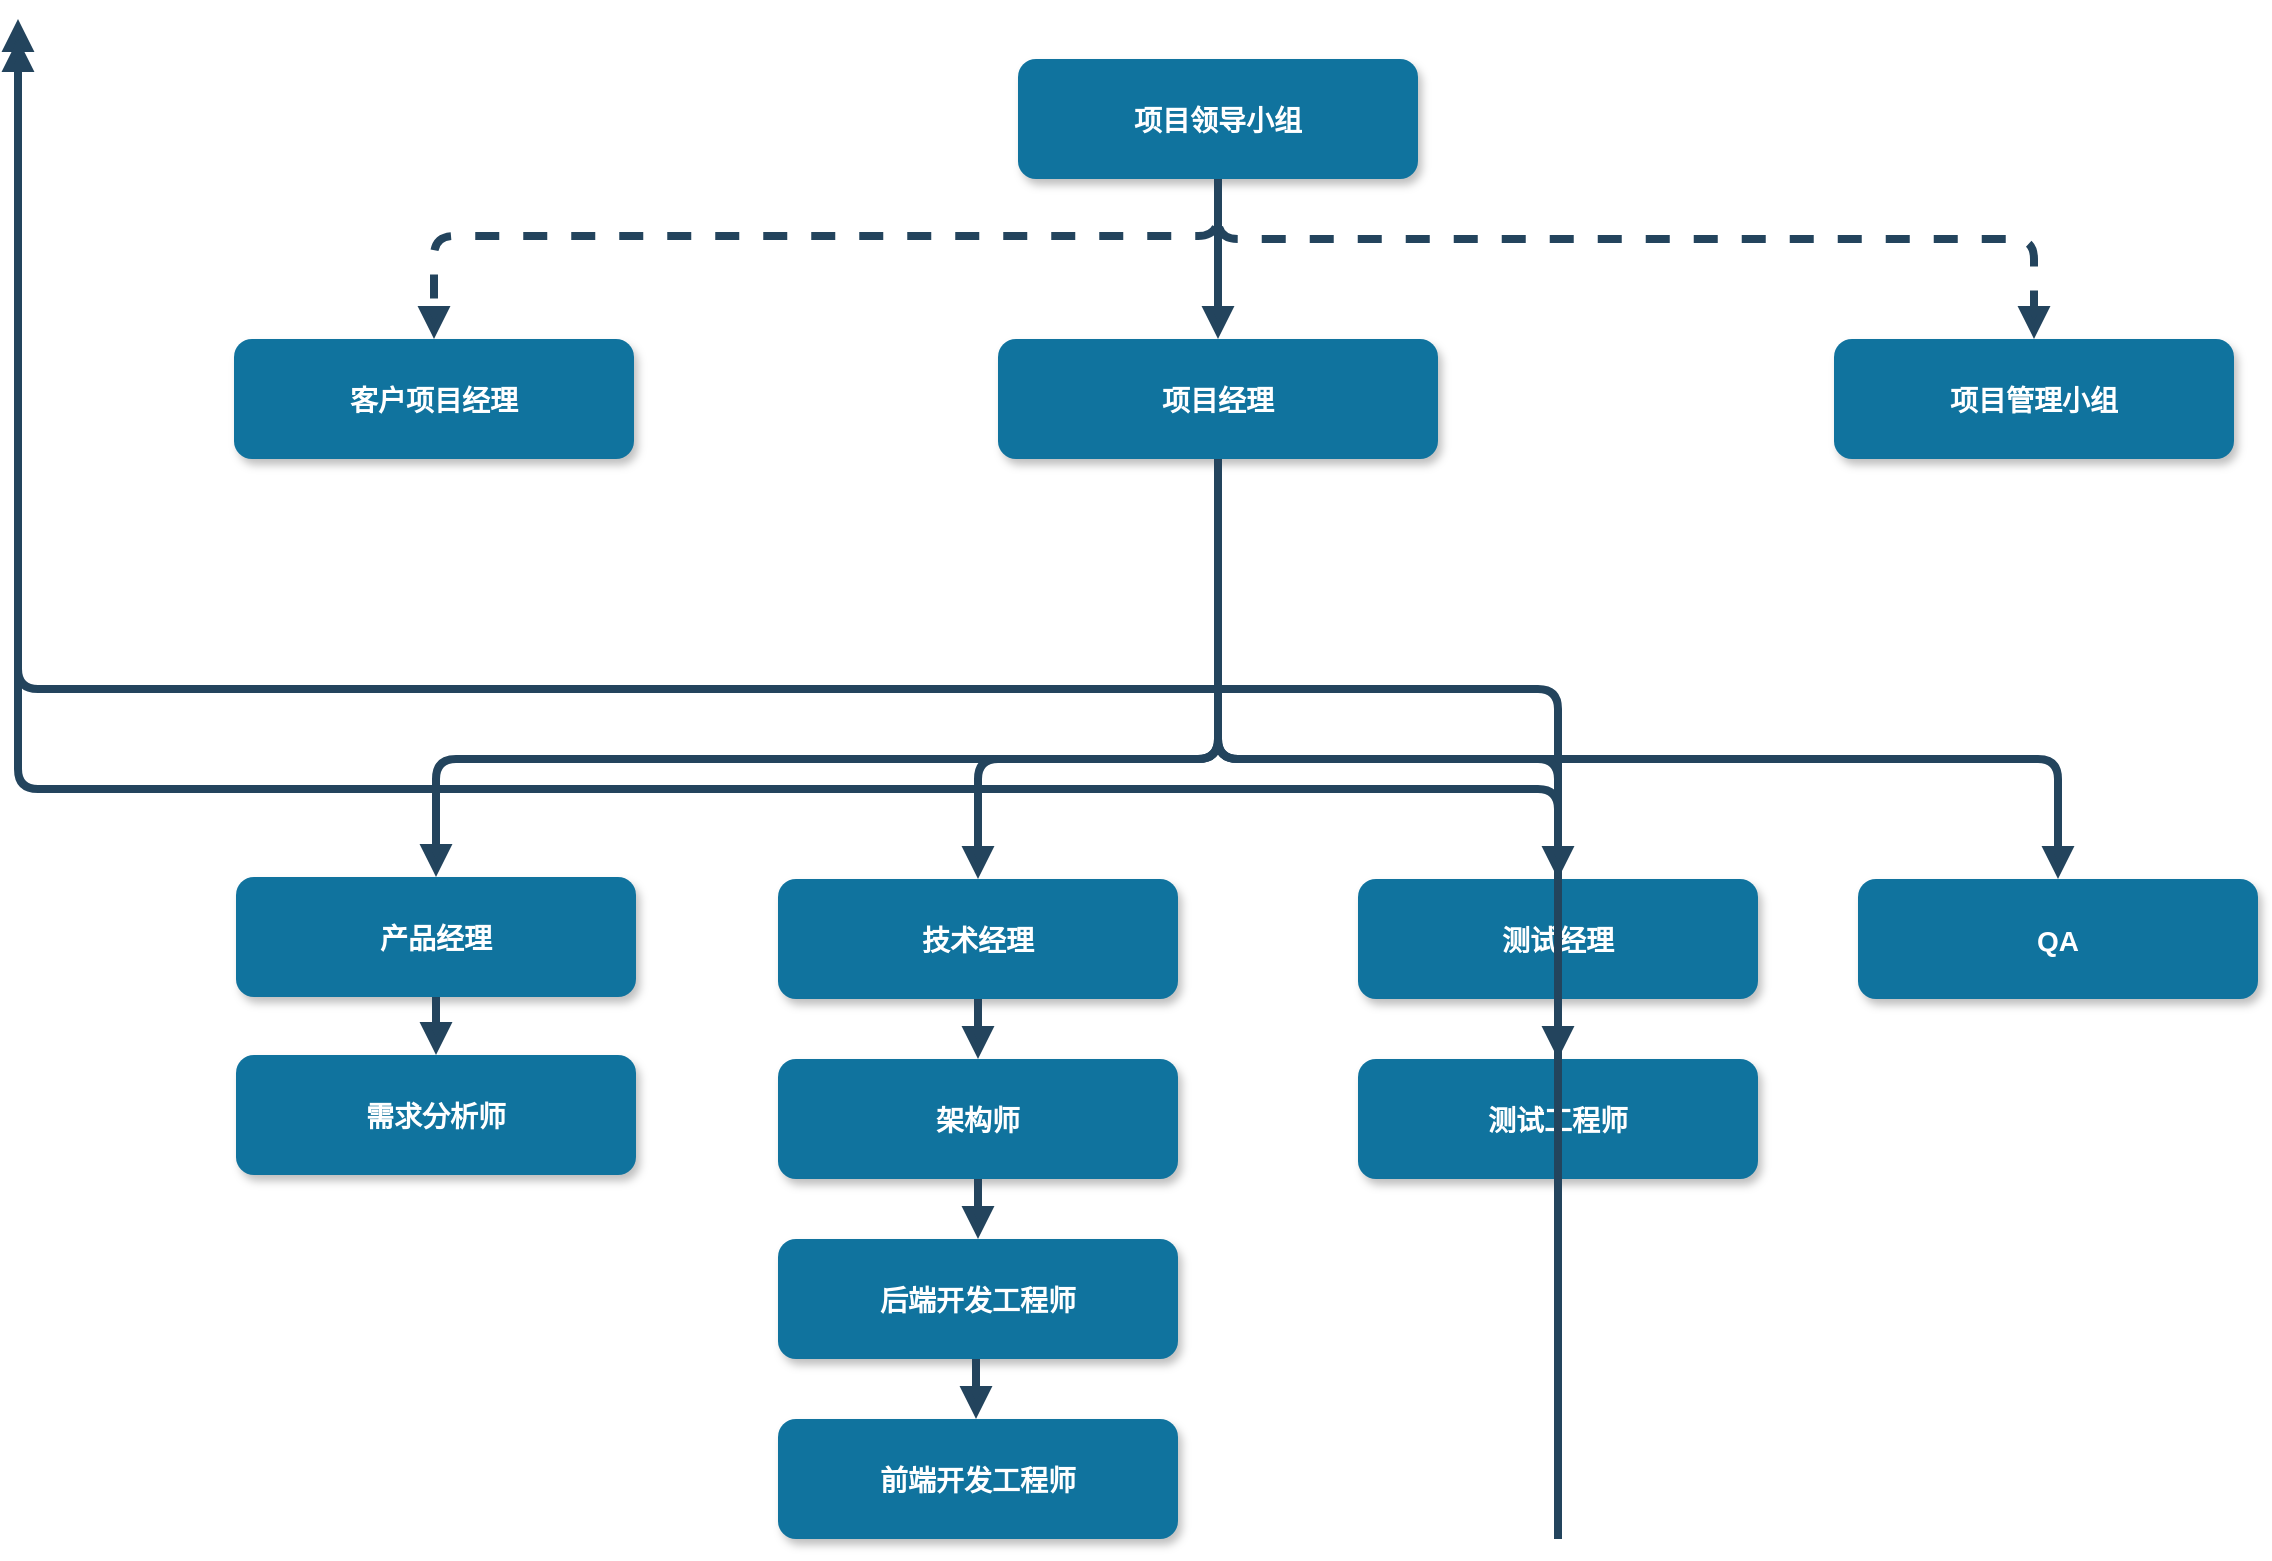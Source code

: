 <mxfile version="20.4.0" type="github" pages="2">
  <diagram name="组织架构" id="97916047-d0de-89f5-080d-49f4d83e522f">
    <mxGraphModel dx="1038" dy="547" grid="1" gridSize="10" guides="1" tooltips="1" connect="1" arrows="1" fold="1" page="1" pageScale="1.5" pageWidth="1169" pageHeight="827" background="none" math="0" shadow="0">
      <root>
        <mxCell id="0" />
        <mxCell id="1" parent="0" />
        <mxCell id="2" value="项目领导小组" style="rounded=1;fillColor=#10739E;strokeColor=none;shadow=1;gradientColor=none;fontStyle=1;fontColor=#FFFFFF;fontSize=14;" parent="1" vertex="1">
          <mxGeometry x="672" y="205.5" width="200" height="60" as="geometry" />
        </mxCell>
        <mxCell id="3" value="项目经理" style="rounded=1;fillColor=#10739E;strokeColor=none;shadow=1;gradientColor=none;fontStyle=1;fontColor=#FFFFFF;fontSize=14;" parent="1" vertex="1">
          <mxGeometry x="662" y="345.5" width="220" height="60" as="geometry" />
        </mxCell>
        <mxCell id="7" value="项目管理小组" style="rounded=1;fillColor=#10739E;strokeColor=none;shadow=1;gradientColor=none;fontStyle=1;fontColor=#FFFFFF;fontSize=14;" parent="1" vertex="1">
          <mxGeometry x="1080" y="345.5" width="200" height="60" as="geometry" />
        </mxCell>
        <mxCell id="8" value="产品经理" style="rounded=1;fillColor=#10739E;strokeColor=none;shadow=1;gradientColor=none;fontStyle=1;fontColor=#FFFFFF;fontSize=14;" parent="1" vertex="1">
          <mxGeometry x="281" y="614.5" width="200" height="60" as="geometry" />
        </mxCell>
        <mxCell id="9" value="需求分析师" style="rounded=1;fillColor=#10739E;strokeColor=none;shadow=1;gradientColor=none;fontStyle=1;fontColor=#FFFFFF;fontSize=14;" parent="1" vertex="1">
          <mxGeometry x="281" y="703.5" width="200" height="60" as="geometry" />
        </mxCell>
        <mxCell id="13" value="技术经理" style="rounded=1;fillColor=#10739E;strokeColor=none;shadow=1;gradientColor=none;fontStyle=1;fontColor=#FFFFFF;fontSize=14;" parent="1" vertex="1">
          <mxGeometry x="552" y="615.5" width="200" height="60" as="geometry" />
        </mxCell>
        <mxCell id="14" value="架构师" style="rounded=1;fillColor=#10739E;strokeColor=none;shadow=1;gradientColor=none;fontStyle=1;fontColor=#FFFFFF;fontSize=14;" parent="1" vertex="1">
          <mxGeometry x="552" y="705.5" width="200" height="60" as="geometry" />
        </mxCell>
        <mxCell id="15" value="后端开发工程师" style="rounded=1;fillColor=#10739E;strokeColor=none;shadow=1;gradientColor=none;fontStyle=1;fontColor=#FFFFFF;fontSize=14;" parent="1" vertex="1">
          <mxGeometry x="552" y="795.5" width="200" height="60" as="geometry" />
        </mxCell>
        <mxCell id="18" value="测试经理" style="rounded=1;fillColor=#10739E;strokeColor=none;shadow=1;gradientColor=none;fontStyle=1;fontColor=#FFFFFF;fontSize=14;" parent="1" vertex="1">
          <mxGeometry x="842" y="615.5" width="200" height="60" as="geometry" />
        </mxCell>
        <mxCell id="19" value="测试工程师" style="rounded=1;fillColor=#10739E;strokeColor=none;shadow=1;gradientColor=none;fontStyle=1;fontColor=#FFFFFF;fontSize=14;" parent="1" vertex="1">
          <mxGeometry x="842" y="705.5" width="200" height="60" as="geometry" />
        </mxCell>
        <mxCell id="23" value="QA" style="rounded=1;fillColor=#10739E;strokeColor=none;shadow=1;gradientColor=none;fontStyle=1;fontColor=#FFFFFF;fontSize=14;" parent="1" vertex="1">
          <mxGeometry x="1092" y="615.5" width="200" height="60" as="geometry" />
        </mxCell>
        <mxCell id="29" value="" style="edgeStyle=elbowEdgeStyle;elbow=vertical;strokeWidth=4;endArrow=block;endFill=1;fontStyle=1;strokeColor=#23445D;" parent="1" source="2" target="3" edge="1">
          <mxGeometry x="22" y="165.5" width="100" height="100" as="geometry">
            <mxPoint x="22" y="265.5" as="sourcePoint" />
            <mxPoint x="122" y="165.5" as="targetPoint" />
          </mxGeometry>
        </mxCell>
        <mxCell id="33" value="" style="edgeStyle=elbowEdgeStyle;elbow=vertical;strokeWidth=4;endArrow=block;endFill=1;fontStyle=1;dashed=1;strokeColor=#23445D;" parent="1" source="2" target="7" edge="1">
          <mxGeometry x="22" y="165.5" width="100" height="100" as="geometry">
            <mxPoint x="22" y="265.5" as="sourcePoint" />
            <mxPoint x="122" y="165.5" as="targetPoint" />
            <Array as="points">
              <mxPoint x="1062" y="295.5" />
            </Array>
          </mxGeometry>
        </mxCell>
        <mxCell id="34" value="" style="edgeStyle=elbowEdgeStyle;elbow=vertical;strokeWidth=4;endArrow=block;endFill=1;fontStyle=1;strokeColor=#23445D;" parent="1" source="3" target="8" edge="1">
          <mxGeometry x="22" y="165.5" width="100" height="100" as="geometry">
            <mxPoint x="22" y="265.5" as="sourcePoint" />
            <mxPoint x="122" y="165.5" as="targetPoint" />
            <Array as="points">
              <mxPoint x="552" y="555.5" />
            </Array>
          </mxGeometry>
        </mxCell>
        <mxCell id="37" value="" style="edgeStyle=elbowEdgeStyle;elbow=vertical;strokeWidth=4;endArrow=block;endFill=1;fontStyle=1;strokeColor=#23445D;" parent="1" source="3" target="23" edge="1">
          <mxGeometry x="22" y="165.5" width="100" height="100" as="geometry">
            <mxPoint x="22" y="265.5" as="sourcePoint" />
            <mxPoint x="122" y="165.5" as="targetPoint" />
            <Array as="points">
              <mxPoint x="972" y="555.5" />
            </Array>
          </mxGeometry>
        </mxCell>
        <mxCell id="38" value="" style="edgeStyle=elbowEdgeStyle;elbow=vertical;strokeWidth=4;endArrow=block;endFill=1;fontStyle=1;strokeColor=#23445D;" parent="1" source="8" target="9" edge="1">
          <mxGeometry x="62" y="165.5" width="100" height="100" as="geometry">
            <mxPoint x="62" y="265.5" as="sourcePoint" />
            <mxPoint x="162" y="165.5" as="targetPoint" />
          </mxGeometry>
        </mxCell>
        <mxCell id="42" value="" style="edgeStyle=elbowEdgeStyle;elbow=vertical;strokeWidth=4;endArrow=block;endFill=1;fontStyle=1;strokeColor=#23445D;" parent="1" source="13" target="14" edge="1">
          <mxGeometry x="62" y="165.5" width="100" height="100" as="geometry">
            <mxPoint x="62" y="265.5" as="sourcePoint" />
            <mxPoint x="162" y="165.5" as="targetPoint" />
          </mxGeometry>
        </mxCell>
        <mxCell id="43" value="" style="edgeStyle=elbowEdgeStyle;elbow=vertical;strokeWidth=4;endArrow=block;endFill=1;fontStyle=1;strokeColor=#23445D;" parent="1" source="14" target="15" edge="1">
          <mxGeometry x="62" y="175.5" width="100" height="100" as="geometry">
            <mxPoint x="62" y="275.5" as="sourcePoint" />
            <mxPoint x="162" y="175.5" as="targetPoint" />
          </mxGeometry>
        </mxCell>
        <mxCell id="46" value="" style="edgeStyle=elbowEdgeStyle;elbow=vertical;strokeWidth=4;endArrow=block;endFill=1;fontStyle=1;strokeColor=#23445D;" parent="1" source="18" target="19" edge="1">
          <mxGeometry x="72" y="165.5" width="100" height="100" as="geometry">
            <mxPoint x="72" y="265.5" as="sourcePoint" />
            <mxPoint x="172" y="165.5" as="targetPoint" />
          </mxGeometry>
        </mxCell>
        <mxCell id="48" value="" style="edgeStyle=elbowEdgeStyle;elbow=vertical;strokeWidth=4;endArrow=block;endFill=1;fontStyle=1;strokeColor=#23445D;" parent="1" target="21" edge="1">
          <mxGeometry x="72" y="185.5" width="100" height="100" as="geometry">
            <mxPoint x="942" y="855.5" as="sourcePoint" />
            <mxPoint x="172" y="185.5" as="targetPoint" />
          </mxGeometry>
        </mxCell>
        <mxCell id="49" value="" style="edgeStyle=elbowEdgeStyle;elbow=vertical;strokeWidth=4;endArrow=block;endFill=1;fontStyle=1;strokeColor=#23445D;" parent="1" target="22" edge="1">
          <mxGeometry x="72" y="195.5" width="100" height="100" as="geometry">
            <mxPoint x="942" y="945.5" as="sourcePoint" />
            <mxPoint x="172" y="195.5" as="targetPoint" />
          </mxGeometry>
        </mxCell>
        <mxCell id="54" value="" style="edgeStyle=elbowEdgeStyle;elbow=vertical;strokeWidth=4;endArrow=block;endFill=1;fontStyle=1;strokeColor=#23445D;" parent="1" source="3" target="13" edge="1">
          <mxGeometry x="22" y="165.5" width="100" height="100" as="geometry">
            <mxPoint x="22" y="265.5" as="sourcePoint" />
            <mxPoint x="122" y="165.5" as="targetPoint" />
            <Array as="points">
              <mxPoint x="652" y="555.5" />
            </Array>
          </mxGeometry>
        </mxCell>
        <mxCell id="55" value="" style="edgeStyle=elbowEdgeStyle;elbow=vertical;strokeWidth=4;endArrow=block;endFill=1;fontStyle=1;strokeColor=#23445D;" parent="1" source="3" target="18" edge="1">
          <mxGeometry x="22" y="165.5" width="100" height="100" as="geometry">
            <mxPoint x="22" y="265.5" as="sourcePoint" />
            <mxPoint x="122" y="165.5" as="targetPoint" />
            <Array as="points">
              <mxPoint x="942" y="555.5" />
            </Array>
          </mxGeometry>
        </mxCell>
        <mxCell id="2ZdTbuTW2iWV9-Ta_4-5-55" value="前端开发工程师" style="rounded=1;fillColor=#10739E;strokeColor=none;shadow=1;gradientColor=none;fontStyle=1;fontColor=#FFFFFF;fontSize=14;" vertex="1" parent="1">
          <mxGeometry x="552" y="885.5" width="200" height="60" as="geometry" />
        </mxCell>
        <mxCell id="2ZdTbuTW2iWV9-Ta_4-5-58" value="" style="edgeStyle=elbowEdgeStyle;elbow=vertical;strokeWidth=4;endArrow=block;endFill=1;fontStyle=1;strokeColor=#23445D;" edge="1" parent="1">
          <mxGeometry x="61" y="265.5" width="100" height="100" as="geometry">
            <mxPoint x="651" y="855.5" as="sourcePoint" />
            <mxPoint x="651" y="885.5" as="targetPoint" />
          </mxGeometry>
        </mxCell>
        <mxCell id="2ZdTbuTW2iWV9-Ta_4-5-59" value="" style="edgeStyle=elbowEdgeStyle;elbow=vertical;strokeWidth=4;endArrow=block;endFill=1;fontStyle=1;dashed=1;strokeColor=#23445D;entryX=0.5;entryY=0;entryDx=0;entryDy=0;exitX=0.5;exitY=1;exitDx=0;exitDy=0;" edge="1" parent="1" source="2" target="2ZdTbuTW2iWV9-Ta_4-5-60">
          <mxGeometry x="-450" y="204" width="100" height="100" as="geometry">
            <mxPoint x="770" y="294" as="sourcePoint" />
            <mxPoint x="420" y="340" as="targetPoint" />
            <Array as="points">
              <mxPoint x="530" y="294" />
            </Array>
          </mxGeometry>
        </mxCell>
        <mxCell id="2ZdTbuTW2iWV9-Ta_4-5-60" value="客户项目经理" style="rounded=1;fillColor=#10739E;strokeColor=none;shadow=1;gradientColor=none;fontStyle=1;fontColor=#FFFFFF;fontSize=14;" vertex="1" parent="1">
          <mxGeometry x="280" y="345.5" width="200" height="60" as="geometry" />
        </mxCell>
      </root>
    </mxGraphModel>
  </diagram>
  <diagram name="项目组成员" id="5OrGie-fMNYxFhnlQmPq">
    <mxGraphModel dx="1038" dy="547" grid="1" gridSize="10" guides="1" tooltips="1" connect="1" arrows="1" fold="1" page="1" pageScale="1.5" pageWidth="1169" pageHeight="827" background="none" math="0" shadow="0">
      <root>
        <mxCell id="-Otp7HsSo6Mg-eEIJlSa-0" />
        <mxCell id="-Otp7HsSo6Mg-eEIJlSa-1" parent="-Otp7HsSo6Mg-eEIJlSa-0" />
        <mxCell id="-Otp7HsSo6Mg-eEIJlSa-2" value="项目领导小组&#xa;曾锐总、雷晶泉" style="rounded=1;fillColor=#10739E;strokeColor=none;shadow=1;gradientColor=none;fontStyle=1;fontColor=#FFFFFF;fontSize=14;" vertex="1" parent="-Otp7HsSo6Mg-eEIJlSa-1">
          <mxGeometry x="672" y="180" width="200" height="85.5" as="geometry" />
        </mxCell>
        <mxCell id="-Otp7HsSo6Mg-eEIJlSa-3" value="项目经理&#xa;张伟" style="rounded=1;fillColor=#10739E;strokeColor=none;shadow=1;gradientColor=none;fontStyle=1;fontColor=#FFFFFF;fontSize=14;" vertex="1" parent="-Otp7HsSo6Mg-eEIJlSa-1">
          <mxGeometry x="662" y="345.5" width="220" height="60" as="geometry" />
        </mxCell>
        <mxCell id="-Otp7HsSo6Mg-eEIJlSa-4" value="项目管理小组&#xa;孙老师、冯慧、赵小川、&#xa;周彪、刘佳" style="rounded=1;fillColor=#10739E;strokeColor=none;shadow=1;gradientColor=none;fontStyle=1;fontColor=#FFFFFF;fontSize=14;" vertex="1" parent="-Otp7HsSo6Mg-eEIJlSa-1">
          <mxGeometry x="1080" y="345.5" width="200" height="74.5" as="geometry" />
        </mxCell>
        <mxCell id="-Otp7HsSo6Mg-eEIJlSa-5" value="产品经理&#xa;蔡韵" style="rounded=1;fillColor=#10739E;strokeColor=none;shadow=1;gradientColor=none;fontStyle=1;fontColor=#FFFFFF;fontSize=14;" vertex="1" parent="-Otp7HsSo6Mg-eEIJlSa-1">
          <mxGeometry x="281" y="614.5" width="200" height="60" as="geometry" />
        </mxCell>
        <mxCell id="-Otp7HsSo6Mg-eEIJlSa-6" value="需求分析师" style="rounded=1;fillColor=#10739E;strokeColor=none;shadow=1;gradientColor=none;fontStyle=1;fontColor=#FFFFFF;fontSize=14;" vertex="1" parent="-Otp7HsSo6Mg-eEIJlSa-1">
          <mxGeometry x="281" y="703.5" width="200" height="60" as="geometry" />
        </mxCell>
        <mxCell id="-Otp7HsSo6Mg-eEIJlSa-7" value="技术经理" style="rounded=1;fillColor=#10739E;strokeColor=none;shadow=1;gradientColor=none;fontStyle=1;fontColor=#FFFFFF;fontSize=14;" vertex="1" parent="-Otp7HsSo6Mg-eEIJlSa-1">
          <mxGeometry x="552" y="615.5" width="200" height="60" as="geometry" />
        </mxCell>
        <mxCell id="-Otp7HsSo6Mg-eEIJlSa-8" value="架构师" style="rounded=1;fillColor=#10739E;strokeColor=none;shadow=1;gradientColor=none;fontStyle=1;fontColor=#FFFFFF;fontSize=14;" vertex="1" parent="-Otp7HsSo6Mg-eEIJlSa-1">
          <mxGeometry x="552" y="705.5" width="200" height="60" as="geometry" />
        </mxCell>
        <mxCell id="-Otp7HsSo6Mg-eEIJlSa-9" value="后端开发工程师&#xa;谭晋、文成栋" style="rounded=1;fillColor=#10739E;strokeColor=none;shadow=1;gradientColor=none;fontStyle=1;fontColor=#FFFFFF;fontSize=14;" vertex="1" parent="-Otp7HsSo6Mg-eEIJlSa-1">
          <mxGeometry x="552" y="795.5" width="200" height="60" as="geometry" />
        </mxCell>
        <mxCell id="-Otp7HsSo6Mg-eEIJlSa-10" value="测试经理&#xa;谢珍" style="rounded=1;fillColor=#10739E;strokeColor=none;shadow=1;gradientColor=none;fontStyle=1;fontColor=#FFFFFF;fontSize=14;" vertex="1" parent="-Otp7HsSo6Mg-eEIJlSa-1">
          <mxGeometry x="842" y="615.5" width="200" height="60" as="geometry" />
        </mxCell>
        <mxCell id="-Otp7HsSo6Mg-eEIJlSa-11" value="测试工程师&#xa;李马烈" style="rounded=1;fillColor=#10739E;strokeColor=none;shadow=1;gradientColor=none;fontStyle=1;fontColor=#FFFFFF;fontSize=14;" vertex="1" parent="-Otp7HsSo6Mg-eEIJlSa-1">
          <mxGeometry x="842" y="705.5" width="200" height="60" as="geometry" />
        </mxCell>
        <mxCell id="-Otp7HsSo6Mg-eEIJlSa-12" value="QA&#xa;龙琴" style="rounded=1;fillColor=#10739E;strokeColor=none;shadow=1;gradientColor=none;fontStyle=1;fontColor=#FFFFFF;fontSize=14;" vertex="1" parent="-Otp7HsSo6Mg-eEIJlSa-1">
          <mxGeometry x="1092" y="615.5" width="200" height="60" as="geometry" />
        </mxCell>
        <mxCell id="-Otp7HsSo6Mg-eEIJlSa-13" value="" style="edgeStyle=elbowEdgeStyle;elbow=vertical;strokeWidth=4;endArrow=block;endFill=1;fontStyle=1;strokeColor=#23445D;" edge="1" parent="-Otp7HsSo6Mg-eEIJlSa-1" source="-Otp7HsSo6Mg-eEIJlSa-2" target="-Otp7HsSo6Mg-eEIJlSa-3">
          <mxGeometry x="22" y="165.5" width="100" height="100" as="geometry">
            <mxPoint x="22" y="265.5" as="sourcePoint" />
            <mxPoint x="122" y="165.5" as="targetPoint" />
          </mxGeometry>
        </mxCell>
        <mxCell id="-Otp7HsSo6Mg-eEIJlSa-14" value="" style="edgeStyle=elbowEdgeStyle;elbow=vertical;strokeWidth=4;endArrow=block;endFill=1;fontStyle=1;dashed=1;strokeColor=#23445D;" edge="1" parent="-Otp7HsSo6Mg-eEIJlSa-1" source="-Otp7HsSo6Mg-eEIJlSa-2" target="-Otp7HsSo6Mg-eEIJlSa-4">
          <mxGeometry x="22" y="165.5" width="100" height="100" as="geometry">
            <mxPoint x="22" y="265.5" as="sourcePoint" />
            <mxPoint x="122" y="165.5" as="targetPoint" />
            <Array as="points">
              <mxPoint x="1062" y="295.5" />
            </Array>
          </mxGeometry>
        </mxCell>
        <mxCell id="-Otp7HsSo6Mg-eEIJlSa-15" value="" style="edgeStyle=elbowEdgeStyle;elbow=vertical;strokeWidth=4;endArrow=block;endFill=1;fontStyle=1;strokeColor=#23445D;" edge="1" parent="-Otp7HsSo6Mg-eEIJlSa-1" source="-Otp7HsSo6Mg-eEIJlSa-3" target="-Otp7HsSo6Mg-eEIJlSa-5">
          <mxGeometry x="22" y="165.5" width="100" height="100" as="geometry">
            <mxPoint x="22" y="265.5" as="sourcePoint" />
            <mxPoint x="122" y="165.5" as="targetPoint" />
            <Array as="points">
              <mxPoint x="552" y="555.5" />
            </Array>
          </mxGeometry>
        </mxCell>
        <mxCell id="-Otp7HsSo6Mg-eEIJlSa-16" value="" style="edgeStyle=elbowEdgeStyle;elbow=vertical;strokeWidth=4;endArrow=block;endFill=1;fontStyle=1;strokeColor=#23445D;" edge="1" parent="-Otp7HsSo6Mg-eEIJlSa-1" source="-Otp7HsSo6Mg-eEIJlSa-3" target="-Otp7HsSo6Mg-eEIJlSa-12">
          <mxGeometry x="22" y="165.5" width="100" height="100" as="geometry">
            <mxPoint x="22" y="265.5" as="sourcePoint" />
            <mxPoint x="122" y="165.5" as="targetPoint" />
            <Array as="points">
              <mxPoint x="972" y="555.5" />
            </Array>
          </mxGeometry>
        </mxCell>
        <mxCell id="-Otp7HsSo6Mg-eEIJlSa-17" value="" style="edgeStyle=elbowEdgeStyle;elbow=vertical;strokeWidth=4;endArrow=block;endFill=1;fontStyle=1;strokeColor=#23445D;" edge="1" parent="-Otp7HsSo6Mg-eEIJlSa-1" source="-Otp7HsSo6Mg-eEIJlSa-5" target="-Otp7HsSo6Mg-eEIJlSa-6">
          <mxGeometry x="62" y="165.5" width="100" height="100" as="geometry">
            <mxPoint x="62" y="265.5" as="sourcePoint" />
            <mxPoint x="162" y="165.5" as="targetPoint" />
          </mxGeometry>
        </mxCell>
        <mxCell id="-Otp7HsSo6Mg-eEIJlSa-18" value="" style="edgeStyle=elbowEdgeStyle;elbow=vertical;strokeWidth=4;endArrow=block;endFill=1;fontStyle=1;strokeColor=#23445D;" edge="1" parent="-Otp7HsSo6Mg-eEIJlSa-1" source="-Otp7HsSo6Mg-eEIJlSa-7" target="-Otp7HsSo6Mg-eEIJlSa-8">
          <mxGeometry x="62" y="165.5" width="100" height="100" as="geometry">
            <mxPoint x="62" y="265.5" as="sourcePoint" />
            <mxPoint x="162" y="165.5" as="targetPoint" />
          </mxGeometry>
        </mxCell>
        <mxCell id="-Otp7HsSo6Mg-eEIJlSa-19" value="" style="edgeStyle=elbowEdgeStyle;elbow=vertical;strokeWidth=4;endArrow=block;endFill=1;fontStyle=1;strokeColor=#23445D;" edge="1" parent="-Otp7HsSo6Mg-eEIJlSa-1" source="-Otp7HsSo6Mg-eEIJlSa-8" target="-Otp7HsSo6Mg-eEIJlSa-9">
          <mxGeometry x="62" y="175.5" width="100" height="100" as="geometry">
            <mxPoint x="62" y="275.5" as="sourcePoint" />
            <mxPoint x="162" y="175.5" as="targetPoint" />
          </mxGeometry>
        </mxCell>
        <mxCell id="-Otp7HsSo6Mg-eEIJlSa-20" value="" style="edgeStyle=elbowEdgeStyle;elbow=vertical;strokeWidth=4;endArrow=block;endFill=1;fontStyle=1;strokeColor=#23445D;" edge="1" parent="-Otp7HsSo6Mg-eEIJlSa-1" source="-Otp7HsSo6Mg-eEIJlSa-10" target="-Otp7HsSo6Mg-eEIJlSa-11">
          <mxGeometry x="72" y="165.5" width="100" height="100" as="geometry">
            <mxPoint x="72" y="265.5" as="sourcePoint" />
            <mxPoint x="172" y="165.5" as="targetPoint" />
          </mxGeometry>
        </mxCell>
        <mxCell id="-Otp7HsSo6Mg-eEIJlSa-23" value="" style="edgeStyle=elbowEdgeStyle;elbow=vertical;strokeWidth=4;endArrow=block;endFill=1;fontStyle=1;strokeColor=#23445D;" edge="1" parent="-Otp7HsSo6Mg-eEIJlSa-1" source="-Otp7HsSo6Mg-eEIJlSa-3" target="-Otp7HsSo6Mg-eEIJlSa-7">
          <mxGeometry x="22" y="165.5" width="100" height="100" as="geometry">
            <mxPoint x="22" y="265.5" as="sourcePoint" />
            <mxPoint x="122" y="165.5" as="targetPoint" />
            <Array as="points">
              <mxPoint x="652" y="555.5" />
            </Array>
          </mxGeometry>
        </mxCell>
        <mxCell id="-Otp7HsSo6Mg-eEIJlSa-24" value="" style="edgeStyle=elbowEdgeStyle;elbow=vertical;strokeWidth=4;endArrow=block;endFill=1;fontStyle=1;strokeColor=#23445D;" edge="1" parent="-Otp7HsSo6Mg-eEIJlSa-1" source="-Otp7HsSo6Mg-eEIJlSa-3" target="-Otp7HsSo6Mg-eEIJlSa-10">
          <mxGeometry x="22" y="165.5" width="100" height="100" as="geometry">
            <mxPoint x="22" y="265.5" as="sourcePoint" />
            <mxPoint x="122" y="165.5" as="targetPoint" />
            <Array as="points">
              <mxPoint x="942" y="555.5" />
            </Array>
          </mxGeometry>
        </mxCell>
        <mxCell id="-Otp7HsSo6Mg-eEIJlSa-25" value="前端开发工程师&#xa;谭智伟、刘谜" style="rounded=1;fillColor=#10739E;strokeColor=none;shadow=1;gradientColor=none;fontStyle=1;fontColor=#FFFFFF;fontSize=14;" vertex="1" parent="-Otp7HsSo6Mg-eEIJlSa-1">
          <mxGeometry x="552" y="885.5" width="200" height="60" as="geometry" />
        </mxCell>
        <mxCell id="-Otp7HsSo6Mg-eEIJlSa-26" value="" style="edgeStyle=elbowEdgeStyle;elbow=vertical;strokeWidth=4;endArrow=block;endFill=1;fontStyle=1;strokeColor=#23445D;" edge="1" parent="-Otp7HsSo6Mg-eEIJlSa-1">
          <mxGeometry x="61" y="265.5" width="100" height="100" as="geometry">
            <mxPoint x="651" y="855.5" as="sourcePoint" />
            <mxPoint x="651" y="885.5" as="targetPoint" />
          </mxGeometry>
        </mxCell>
        <mxCell id="-Otp7HsSo6Mg-eEIJlSa-27" value="" style="edgeStyle=elbowEdgeStyle;elbow=vertical;strokeWidth=4;endArrow=block;endFill=1;fontStyle=1;dashed=1;strokeColor=#23445D;entryX=0.5;entryY=0;entryDx=0;entryDy=0;exitX=0.5;exitY=1;exitDx=0;exitDy=0;" edge="1" parent="-Otp7HsSo6Mg-eEIJlSa-1" target="-Otp7HsSo6Mg-eEIJlSa-28" source="-Otp7HsSo6Mg-eEIJlSa-2">
          <mxGeometry x="-450" y="204" width="100" height="100" as="geometry">
            <mxPoint x="770" y="294" as="sourcePoint" />
            <mxPoint x="420" y="340" as="targetPoint" />
            <Array as="points">
              <mxPoint x="530" y="294" />
            </Array>
          </mxGeometry>
        </mxCell>
        <mxCell id="-Otp7HsSo6Mg-eEIJlSa-28" value="客户项目经理&#xa;各项目经理" style="rounded=1;fillColor=#10739E;strokeColor=none;shadow=1;gradientColor=none;fontStyle=1;fontColor=#FFFFFF;fontSize=14;" vertex="1" parent="-Otp7HsSo6Mg-eEIJlSa-1">
          <mxGeometry x="280" y="345.5" width="200" height="60" as="geometry" />
        </mxCell>
      </root>
    </mxGraphModel>
  </diagram>
</mxfile>
